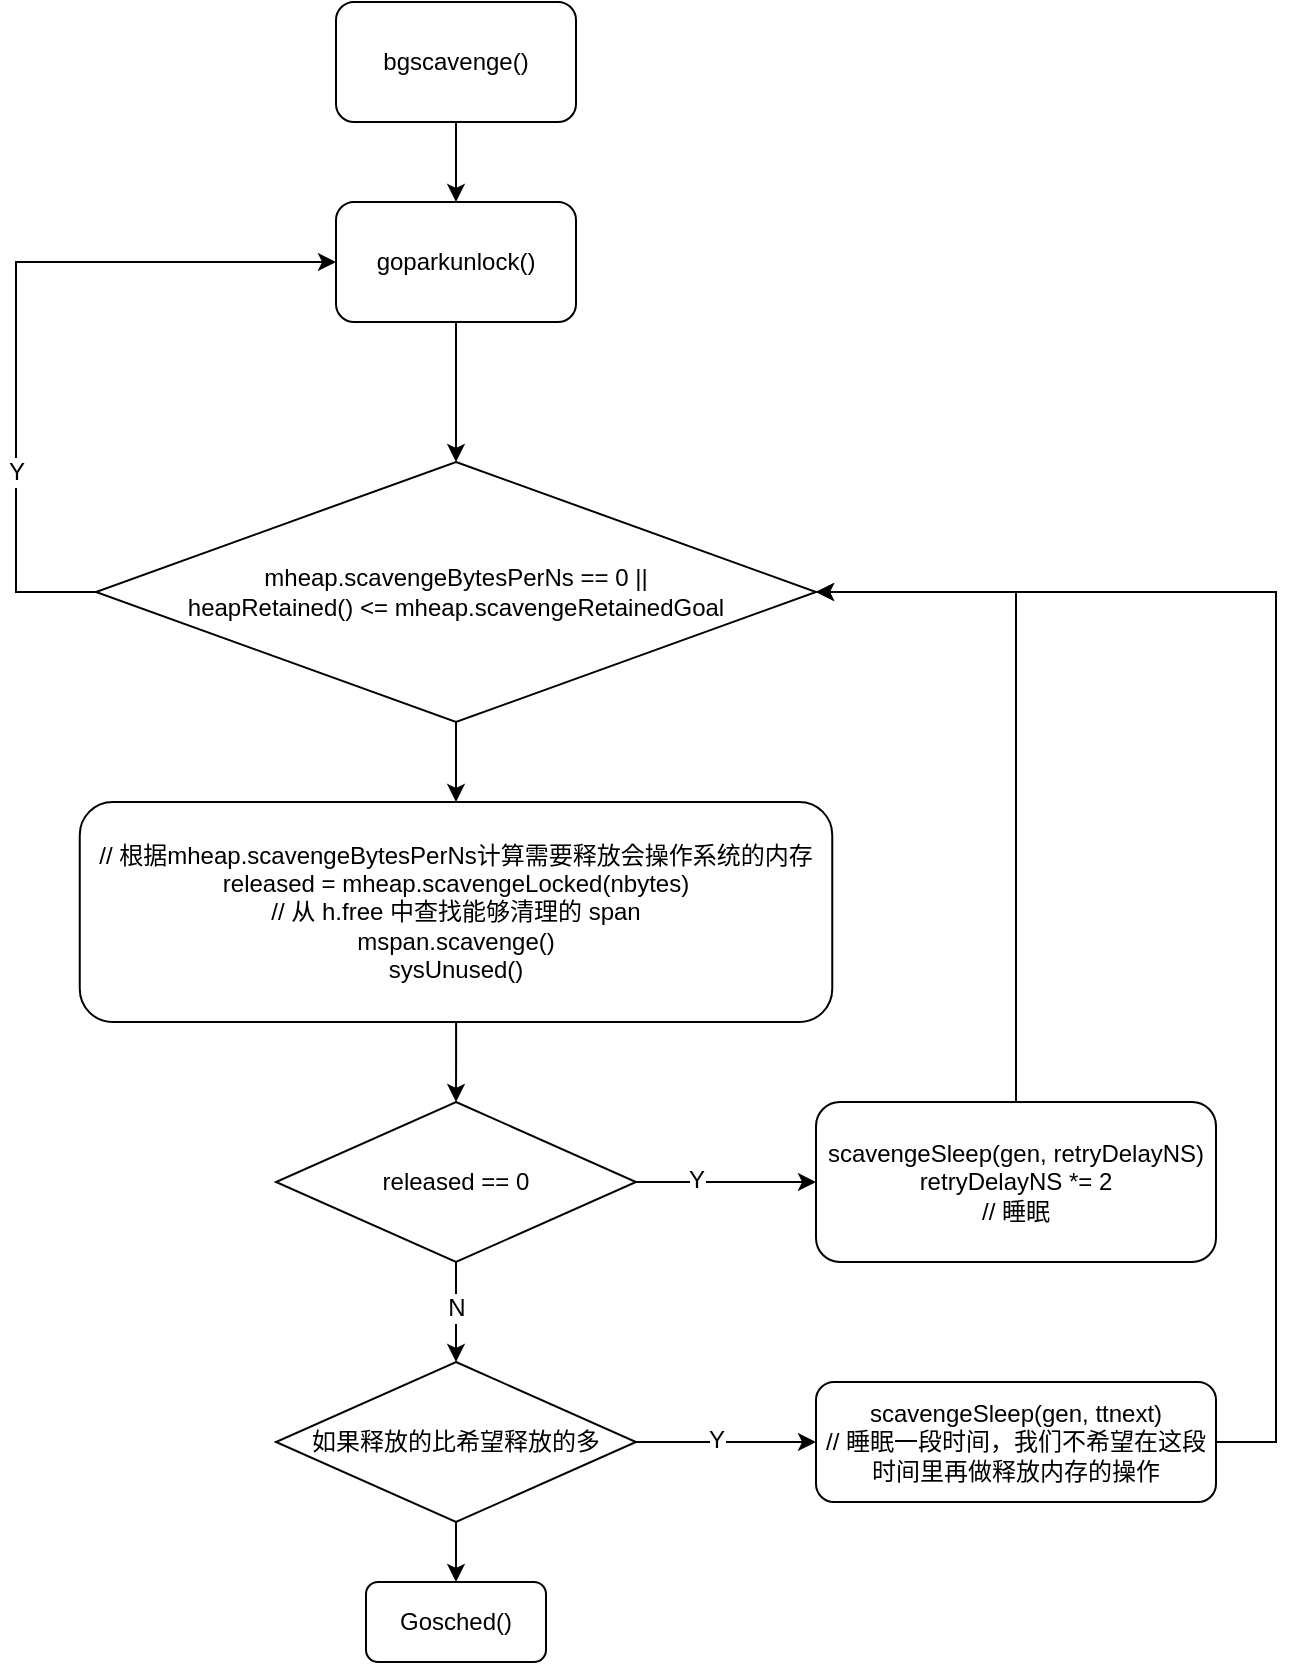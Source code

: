 <mxfile version="12.4.2" type="device" pages="1"><diagram id="nUIEtoKIzZxD1FjghmXK" name="第 1 页"><mxGraphModel dx="-708" dy="725" grid="1" gridSize="10" guides="1" tooltips="1" connect="1" arrows="1" fold="1" page="1" pageScale="1" pageWidth="827" pageHeight="1169" math="0" shadow="0"><root><mxCell id="0"/><mxCell id="1" parent="0"/><mxCell id="rQPibTBN6xoQldqhil7K-1" value="bgscavenge()" style="rounded=1;whiteSpace=wrap;html=1;" parent="1" vertex="1"><mxGeometry x="2230" y="250" width="120" height="60" as="geometry"/></mxCell><mxCell id="rQPibTBN6xoQldqhil7K-2" style="edgeStyle=orthogonalEdgeStyle;rounded=0;orthogonalLoop=1;jettySize=auto;html=1;entryX=0.5;entryY=0;entryDx=0;entryDy=0;exitX=0.5;exitY=1;exitDx=0;exitDy=0;" parent="1" source="rQPibTBN6xoQldqhil7K-1" target="ysW1N8mz6ea4DUAO6VO0-1" edge="1"><mxGeometry relative="1" as="geometry"/></mxCell><mxCell id="rQPibTBN6xoQldqhil7K-3" style="edgeStyle=orthogonalEdgeStyle;rounded=0;orthogonalLoop=1;jettySize=auto;html=1;entryX=0.5;entryY=0;entryDx=0;entryDy=0;" parent="1" source="rQPibTBN6xoQldqhil7K-4" target="rQPibTBN6xoQldqhil7K-7" edge="1"><mxGeometry relative="1" as="geometry"/></mxCell><mxCell id="rQPibTBN6xoQldqhil7K-4" value="// 根据mheap.scavengeBytesPerNs计算需要释放会操作系统的内存&lt;br&gt;released = mheap.scavengeLocked(nbytes)&lt;br&gt;// 从 h.free 中查找能够清理的 span&lt;br&gt;mspan.scavenge()&lt;br&gt;sysUnused()" style="rounded=1;whiteSpace=wrap;html=1;" parent="1" vertex="1"><mxGeometry x="2101.88" y="650" width="376.25" height="110" as="geometry"/></mxCell><mxCell id="rQPibTBN6xoQldqhil7K-6" style="edgeStyle=orthogonalEdgeStyle;rounded=0;orthogonalLoop=1;jettySize=auto;html=1;entryX=0;entryY=0.5;entryDx=0;entryDy=0;" parent="1" source="rQPibTBN6xoQldqhil7K-7" target="rQPibTBN6xoQldqhil7K-8" edge="1"><mxGeometry relative="1" as="geometry"/></mxCell><mxCell id="ysW1N8mz6ea4DUAO6VO0-7" value="Y" style="text;html=1;align=center;verticalAlign=middle;resizable=0;points=[];;labelBackgroundColor=#ffffff;" vertex="1" connectable="0" parent="rQPibTBN6xoQldqhil7K-6"><mxGeometry x="-0.35" y="1" relative="1" as="geometry"><mxPoint as="offset"/></mxGeometry></mxCell><mxCell id="ysW1N8mz6ea4DUAO6VO0-13" style="edgeStyle=orthogonalEdgeStyle;rounded=0;orthogonalLoop=1;jettySize=auto;html=1;entryX=0.5;entryY=0;entryDx=0;entryDy=0;" edge="1" parent="1" source="rQPibTBN6xoQldqhil7K-7" target="ysW1N8mz6ea4DUAO6VO0-11"><mxGeometry relative="1" as="geometry"/></mxCell><mxCell id="ysW1N8mz6ea4DUAO6VO0-14" value="N" style="text;html=1;align=center;verticalAlign=middle;resizable=0;points=[];;labelBackgroundColor=#ffffff;" vertex="1" connectable="0" parent="ysW1N8mz6ea4DUAO6VO0-13"><mxGeometry x="-0.08" relative="1" as="geometry"><mxPoint as="offset"/></mxGeometry></mxCell><mxCell id="rQPibTBN6xoQldqhil7K-7" value="released == 0" style="rhombus;whiteSpace=wrap;html=1;" parent="1" vertex="1"><mxGeometry x="2200" y="800" width="180" height="80" as="geometry"/></mxCell><mxCell id="ysW1N8mz6ea4DUAO6VO0-12" style="edgeStyle=orthogonalEdgeStyle;rounded=0;orthogonalLoop=1;jettySize=auto;html=1;entryX=1;entryY=0.5;entryDx=0;entryDy=0;" edge="1" parent="1" source="rQPibTBN6xoQldqhil7K-8" target="ysW1N8mz6ea4DUAO6VO0-3"><mxGeometry relative="1" as="geometry"/></mxCell><mxCell id="rQPibTBN6xoQldqhil7K-8" value="scavengeSleep(gen, retryDelayNS)&lt;br&gt;retryDelayNS *= 2&lt;br&gt;// 睡眠" style="rounded=1;whiteSpace=wrap;html=1;" parent="1" vertex="1"><mxGeometry x="2470" y="800" width="200" height="80" as="geometry"/></mxCell><mxCell id="ysW1N8mz6ea4DUAO6VO0-2" style="edgeStyle=orthogonalEdgeStyle;rounded=0;orthogonalLoop=1;jettySize=auto;html=1;entryX=0.5;entryY=0;entryDx=0;entryDy=0;" edge="1" parent="1" source="ysW1N8mz6ea4DUAO6VO0-1" target="ysW1N8mz6ea4DUAO6VO0-3"><mxGeometry relative="1" as="geometry"/></mxCell><mxCell id="ysW1N8mz6ea4DUAO6VO0-1" value="goparkunlock()" style="rounded=1;whiteSpace=wrap;html=1;" vertex="1" parent="1"><mxGeometry x="2230" y="350" width="120" height="60" as="geometry"/></mxCell><mxCell id="ysW1N8mz6ea4DUAO6VO0-4" style="edgeStyle=orthogonalEdgeStyle;rounded=0;orthogonalLoop=1;jettySize=auto;html=1;entryX=0;entryY=0.5;entryDx=0;entryDy=0;" edge="1" parent="1" source="ysW1N8mz6ea4DUAO6VO0-3" target="ysW1N8mz6ea4DUAO6VO0-1"><mxGeometry relative="1" as="geometry"><Array as="points"><mxPoint x="2070" y="545"/><mxPoint x="2070" y="380"/></Array></mxGeometry></mxCell><mxCell id="ysW1N8mz6ea4DUAO6VO0-5" value="Y" style="text;html=1;align=center;verticalAlign=middle;resizable=0;points=[];;labelBackgroundColor=#ffffff;" vertex="1" connectable="0" parent="ysW1N8mz6ea4DUAO6VO0-4"><mxGeometry x="-0.452" relative="1" as="geometry"><mxPoint as="offset"/></mxGeometry></mxCell><mxCell id="ysW1N8mz6ea4DUAO6VO0-6" style="edgeStyle=orthogonalEdgeStyle;rounded=0;orthogonalLoop=1;jettySize=auto;html=1;entryX=0.5;entryY=0;entryDx=0;entryDy=0;" edge="1" parent="1" source="ysW1N8mz6ea4DUAO6VO0-3" target="rQPibTBN6xoQldqhil7K-4"><mxGeometry relative="1" as="geometry"/></mxCell><mxCell id="ysW1N8mz6ea4DUAO6VO0-3" value="mheap.scavengeBytesPerNs == 0 ||&lt;br&gt;heapRetained() &amp;lt;= mheap.scavengeRetainedGoal" style="rhombus;whiteSpace=wrap;html=1;" vertex="1" parent="1"><mxGeometry x="2110" y="480" width="360" height="130" as="geometry"/></mxCell><mxCell id="ysW1N8mz6ea4DUAO6VO0-17" style="edgeStyle=orthogonalEdgeStyle;rounded=0;orthogonalLoop=1;jettySize=auto;html=1;entryX=1;entryY=0.5;entryDx=0;entryDy=0;" edge="1" parent="1" source="ysW1N8mz6ea4DUAO6VO0-10" target="ysW1N8mz6ea4DUAO6VO0-3"><mxGeometry relative="1" as="geometry"><Array as="points"><mxPoint x="2700" y="970"/><mxPoint x="2700" y="545"/></Array></mxGeometry></mxCell><mxCell id="ysW1N8mz6ea4DUAO6VO0-10" value="scavengeSleep(gen, ttnext)&lt;br&gt;// 睡眠一段时间，我们不希望在这段时间里再做释放内存的操作" style="rounded=1;whiteSpace=wrap;html=1;" vertex="1" parent="1"><mxGeometry x="2470" y="940" width="200" height="60" as="geometry"/></mxCell><mxCell id="ysW1N8mz6ea4DUAO6VO0-15" style="edgeStyle=orthogonalEdgeStyle;rounded=0;orthogonalLoop=1;jettySize=auto;html=1;entryX=0;entryY=0.5;entryDx=0;entryDy=0;" edge="1" parent="1" source="ysW1N8mz6ea4DUAO6VO0-11" target="ysW1N8mz6ea4DUAO6VO0-10"><mxGeometry relative="1" as="geometry"/></mxCell><mxCell id="ysW1N8mz6ea4DUAO6VO0-16" value="Y" style="text;html=1;align=center;verticalAlign=middle;resizable=0;points=[];;labelBackgroundColor=#ffffff;" vertex="1" connectable="0" parent="ysW1N8mz6ea4DUAO6VO0-15"><mxGeometry x="-0.12" y="1" relative="1" as="geometry"><mxPoint as="offset"/></mxGeometry></mxCell><mxCell id="ysW1N8mz6ea4DUAO6VO0-19" style="edgeStyle=orthogonalEdgeStyle;rounded=0;orthogonalLoop=1;jettySize=auto;html=1;entryX=0.5;entryY=0;entryDx=0;entryDy=0;" edge="1" parent="1" source="ysW1N8mz6ea4DUAO6VO0-11" target="ysW1N8mz6ea4DUAO6VO0-18"><mxGeometry relative="1" as="geometry"/></mxCell><mxCell id="ysW1N8mz6ea4DUAO6VO0-11" value="如果释放的比希望释放的多" style="rhombus;whiteSpace=wrap;html=1;" vertex="1" parent="1"><mxGeometry x="2200" y="930" width="180" height="80" as="geometry"/></mxCell><mxCell id="ysW1N8mz6ea4DUAO6VO0-18" value="Gosched()" style="rounded=1;whiteSpace=wrap;html=1;" vertex="1" parent="1"><mxGeometry x="2245" y="1040" width="90" height="40" as="geometry"/></mxCell></root></mxGraphModel></diagram></mxfile>
